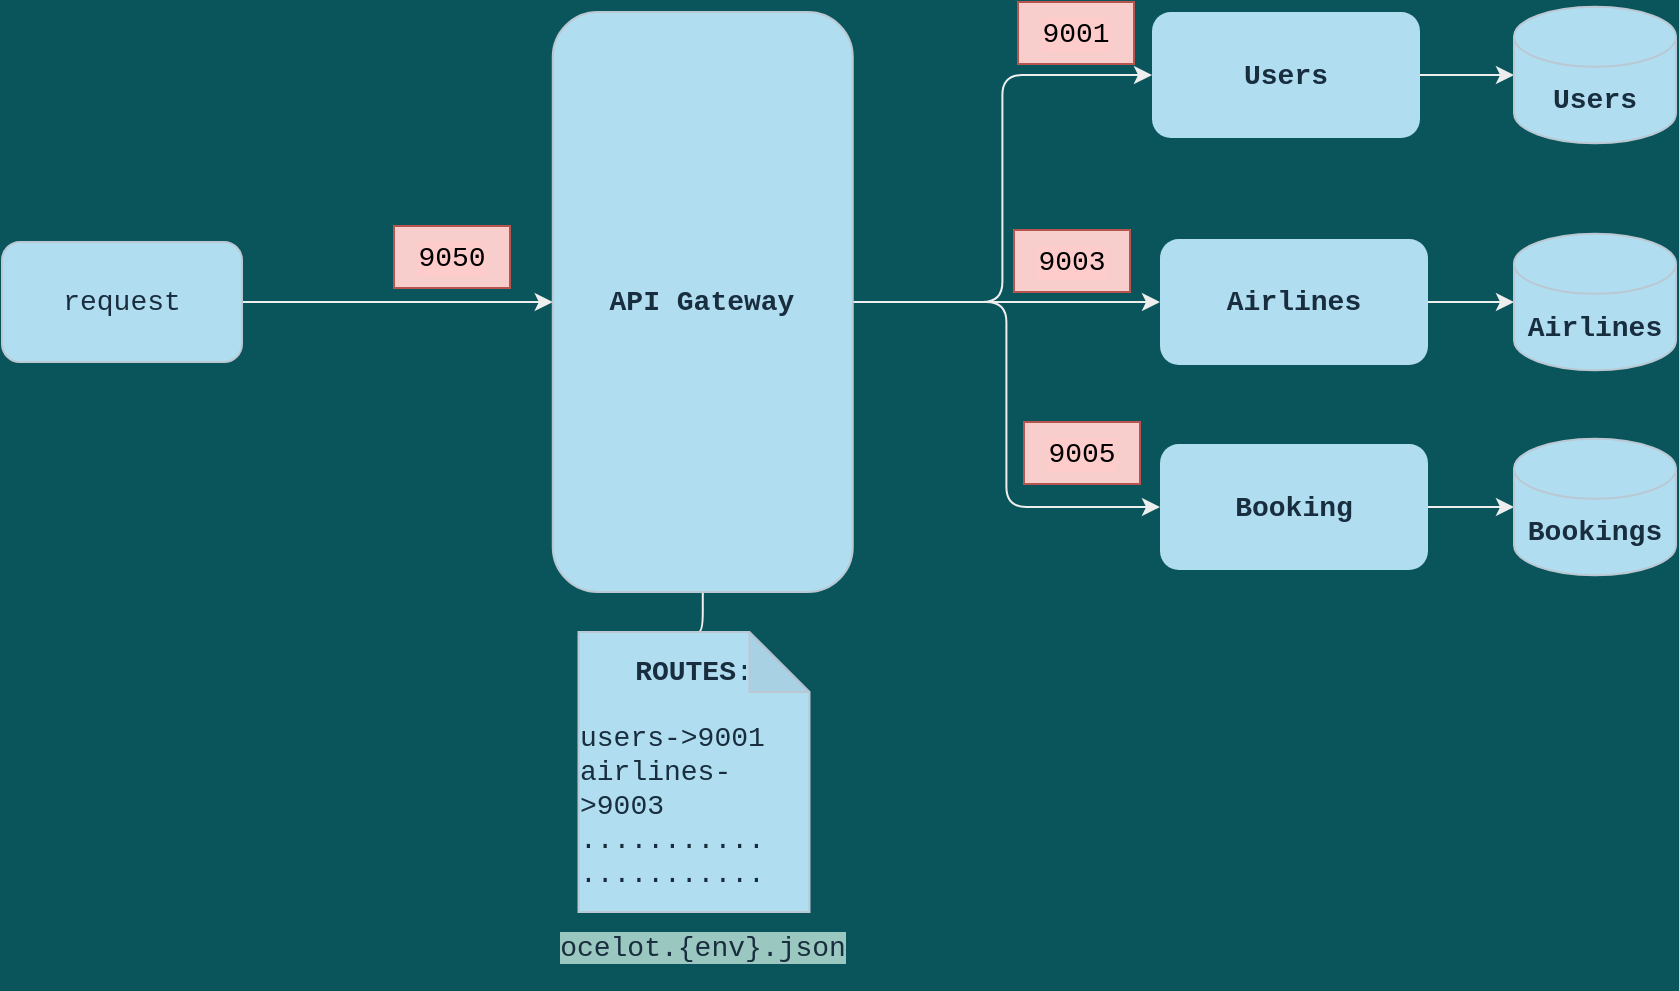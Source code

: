 <mxfile version="17.4.5" type="device"><diagram id="2ihp5YE9DPnHaeFiqa_3" name="Page-1"><mxGraphModel dx="958" dy="442" grid="0" gridSize="10" guides="1" tooltips="1" connect="1" arrows="1" fold="1" page="1" pageScale="1" pageWidth="1000" pageHeight="1000" background="#09555B" math="0" shadow="0"><root><mxCell id="0"/><mxCell id="1" parent="0"/><mxCell id="w35C1hRVI7y7F2OmpsHe-7" value="" style="edgeStyle=orthogonalEdgeStyle;rounded=1;orthogonalLoop=1;jettySize=auto;html=1;fontFamily=Courier New;fontSize=14;endArrow=none;endFill=0;labelBackgroundColor=#09555B;strokeColor=#EEEEEE;fontColor=#FFFFFF;" edge="1" parent="1" source="w35C1hRVI7y7F2OmpsHe-2" target="w35C1hRVI7y7F2OmpsHe-5"><mxGeometry relative="1" as="geometry"/></mxCell><mxCell id="w35C1hRVI7y7F2OmpsHe-12" style="edgeStyle=orthogonalEdgeStyle;curved=0;rounded=1;sketch=0;orthogonalLoop=1;jettySize=auto;html=1;entryX=0;entryY=0.5;entryDx=0;entryDy=0;fontColor=#FFFFFF;strokeColor=#EEEEEE;" edge="1" parent="1" source="w35C1hRVI7y7F2OmpsHe-2" target="w35C1hRVI7y7F2OmpsHe-9"><mxGeometry relative="1" as="geometry"/></mxCell><mxCell id="w35C1hRVI7y7F2OmpsHe-13" style="edgeStyle=orthogonalEdgeStyle;curved=0;rounded=1;sketch=0;orthogonalLoop=1;jettySize=auto;html=1;exitX=1;exitY=0.5;exitDx=0;exitDy=0;entryX=0;entryY=0.5;entryDx=0;entryDy=0;fontColor=#FFFFFF;strokeColor=#EEEEEE;" edge="1" parent="1" source="w35C1hRVI7y7F2OmpsHe-2" target="w35C1hRVI7y7F2OmpsHe-11"><mxGeometry relative="1" as="geometry"/></mxCell><mxCell id="w35C1hRVI7y7F2OmpsHe-16" style="edgeStyle=orthogonalEdgeStyle;curved=0;rounded=1;sketch=0;orthogonalLoop=1;jettySize=auto;html=1;entryX=0;entryY=0.5;entryDx=0;entryDy=0;fontColor=#FFFFFF;strokeColor=#EEEEEE;" edge="1" parent="1" source="w35C1hRVI7y7F2OmpsHe-2" target="w35C1hRVI7y7F2OmpsHe-15"><mxGeometry relative="1" as="geometry"/></mxCell><mxCell id="w35C1hRVI7y7F2OmpsHe-2" value="&lt;font face=&quot;Courier New&quot; style=&quot;font-size: 14px&quot;&gt;&lt;b&gt;API Gateway&lt;/b&gt;&lt;/font&gt;" style="rounded=1;whiteSpace=wrap;html=1;fillColor=#B1DDF0;strokeColor=#BAC8D3;fontColor=#182E3E;" vertex="1" parent="1"><mxGeometry x="324.38" y="70" width="150" height="290" as="geometry"/></mxCell><mxCell id="w35C1hRVI7y7F2OmpsHe-5" value="&lt;font face=&quot;Courier New&quot; style=&quot;font-size: 14px&quot;&gt;&lt;b&gt;ROUTES&lt;/b&gt;:&lt;br&gt;&lt;br&gt;&lt;div style=&quot;text-align: left&quot;&gt;&lt;span&gt;users-&amp;gt;9001&lt;/span&gt;&lt;/div&gt;&lt;div style=&quot;text-align: left&quot;&gt;&lt;span&gt;airlines-&amp;gt;9003&lt;/span&gt;&lt;/div&gt;&lt;div style=&quot;text-align: left&quot;&gt;&lt;span&gt;...........&lt;/span&gt;&lt;/div&gt;&lt;div style=&quot;text-align: left&quot;&gt;&lt;span&gt;...........&lt;/span&gt;&lt;/div&gt;&lt;/font&gt;" style="shape=note;whiteSpace=wrap;html=1;backgroundOutline=1;darkOpacity=0.05;fillColor=#B1DDF0;strokeColor=#BAC8D3;fontColor=#182E3E;rounded=1;" vertex="1" parent="1"><mxGeometry x="337.25" y="380" width="115.5" height="140" as="geometry"/></mxCell><mxCell id="w35C1hRVI7y7F2OmpsHe-6" value="&lt;p&gt;&lt;font style=&quot;font-size: 14px ; background-color: rgb(154 , 199 , 191)&quot; face=&quot;Courier New&quot;&gt;ocelot.{env}.json&lt;/font&gt;&lt;/p&gt;" style="text;html=1;strokeColor=none;fillColor=none;align=center;verticalAlign=middle;whiteSpace=wrap;rounded=1;fontColor=#182E3E;" vertex="1" parent="1"><mxGeometry x="320" y="523" width="158.75" height="30" as="geometry"/></mxCell><mxCell id="w35C1hRVI7y7F2OmpsHe-45" style="edgeStyle=orthogonalEdgeStyle;curved=0;rounded=1;sketch=0;orthogonalLoop=1;jettySize=auto;html=1;entryX=0;entryY=0.5;entryDx=0;entryDy=0;entryPerimeter=0;fontFamily=Courier New;fontSize=14;fontColor=#FFFFFF;strokeColor=#EEEEEE;" edge="1" parent="1" source="w35C1hRVI7y7F2OmpsHe-9" target="w35C1hRVI7y7F2OmpsHe-42"><mxGeometry relative="1" as="geometry"/></mxCell><mxCell id="w35C1hRVI7y7F2OmpsHe-9" value="&lt;font face=&quot;Courier New&quot; style=&quot;font-size: 14px&quot;&gt;&lt;b&gt;Users&lt;/b&gt;&lt;/font&gt;" style="rounded=1;whiteSpace=wrap;html=1;fillColor=#B1DDF0;strokeColor=none;fontColor=#182E3E;" vertex="1" parent="1"><mxGeometry x="624" y="70" width="134" height="63" as="geometry"/></mxCell><mxCell id="w35C1hRVI7y7F2OmpsHe-53" style="edgeStyle=orthogonalEdgeStyle;curved=0;rounded=1;sketch=0;orthogonalLoop=1;jettySize=auto;html=1;fontFamily=Courier New;fontSize=14;fontColor=#FFFFFF;strokeColor=#EEEEEE;" edge="1" parent="1" source="w35C1hRVI7y7F2OmpsHe-11" target="w35C1hRVI7y7F2OmpsHe-52"><mxGeometry relative="1" as="geometry"/></mxCell><mxCell id="w35C1hRVI7y7F2OmpsHe-11" value="&lt;font face=&quot;Courier New&quot; style=&quot;font-size: 14px&quot;&gt;&lt;b&gt;Airlines&lt;/b&gt;&lt;/font&gt;" style="rounded=1;whiteSpace=wrap;html=1;fillColor=#B1DDF0;strokeColor=none;fontColor=#182E3E;" vertex="1" parent="1"><mxGeometry x="628" y="183.5" width="134" height="63" as="geometry"/></mxCell><mxCell id="w35C1hRVI7y7F2OmpsHe-54" style="edgeStyle=orthogonalEdgeStyle;curved=0;rounded=1;sketch=0;orthogonalLoop=1;jettySize=auto;html=1;entryX=0;entryY=0.5;entryDx=0;entryDy=0;entryPerimeter=0;fontFamily=Courier New;fontSize=14;fontColor=#FFFFFF;strokeColor=#EEEEEE;" edge="1" parent="1" source="w35C1hRVI7y7F2OmpsHe-15" target="w35C1hRVI7y7F2OmpsHe-51"><mxGeometry relative="1" as="geometry"/></mxCell><mxCell id="w35C1hRVI7y7F2OmpsHe-15" value="&lt;font face=&quot;Courier New&quot; style=&quot;font-size: 14px&quot;&gt;&lt;b&gt;Booking&lt;/b&gt;&lt;/font&gt;" style="rounded=1;whiteSpace=wrap;html=1;fillColor=#B1DDF0;strokeColor=none;fontColor=#182E3E;" vertex="1" parent="1"><mxGeometry x="628" y="286" width="134" height="63" as="geometry"/></mxCell><mxCell id="w35C1hRVI7y7F2OmpsHe-18" value="9003" style="rounded=0;whiteSpace=wrap;html=1;labelBackgroundColor=#FFCCCC;sketch=0;fontFamily=Courier New;fontSize=14;strokeColor=#b85450;fillColor=#f8cecc;" vertex="1" parent="1"><mxGeometry x="555" y="179" width="58" height="31" as="geometry"/></mxCell><mxCell id="w35C1hRVI7y7F2OmpsHe-19" value="9001" style="rounded=0;whiteSpace=wrap;html=1;labelBackgroundColor=#FFCCCC;sketch=0;fontFamily=Courier New;fontSize=14;strokeColor=#b85450;fillColor=#f8cecc;" vertex="1" parent="1"><mxGeometry x="557" y="65" width="58" height="31" as="geometry"/></mxCell><mxCell id="w35C1hRVI7y7F2OmpsHe-22" value="9050" style="rounded=0;whiteSpace=wrap;html=1;labelBackgroundColor=#FFCCCC;sketch=0;fontFamily=Courier New;fontSize=14;strokeColor=#b85450;fillColor=#f8cecc;" vertex="1" parent="1"><mxGeometry x="245" y="177" width="58" height="31" as="geometry"/></mxCell><mxCell id="w35C1hRVI7y7F2OmpsHe-27" style="edgeStyle=orthogonalEdgeStyle;curved=0;rounded=1;sketch=0;orthogonalLoop=1;jettySize=auto;html=1;exitX=1;exitY=0.5;exitDx=0;exitDy=0;entryX=0;entryY=0.5;entryDx=0;entryDy=0;fontFamily=Courier New;fontSize=14;fontColor=#FFFFFF;strokeColor=#EEEEEE;" edge="1" parent="1" source="w35C1hRVI7y7F2OmpsHe-26" target="w35C1hRVI7y7F2OmpsHe-2"><mxGeometry relative="1" as="geometry"/></mxCell><mxCell id="w35C1hRVI7y7F2OmpsHe-26" value="request" style="rounded=1;whiteSpace=wrap;html=1;labelBackgroundColor=none;sketch=0;fontFamily=Courier New;fontSize=14;fontColor=#182E3E;strokeColor=#BAC8D3;fillColor=#B1DDF0;" vertex="1" parent="1"><mxGeometry x="49" y="185" width="120" height="60" as="geometry"/></mxCell><mxCell id="w35C1hRVI7y7F2OmpsHe-28" value="9005" style="rounded=0;whiteSpace=wrap;html=1;labelBackgroundColor=#FFCCCC;sketch=0;fontFamily=Courier New;fontSize=14;strokeColor=#b85450;fillColor=#f8cecc;" vertex="1" parent="1"><mxGeometry x="560" y="275" width="58" height="31" as="geometry"/></mxCell><mxCell id="w35C1hRVI7y7F2OmpsHe-42" value="&lt;b&gt;Users&lt;/b&gt;" style="shape=cylinder3;whiteSpace=wrap;html=1;boundedLbl=1;backgroundOutline=1;size=15;rounded=1;labelBackgroundColor=none;sketch=0;fontFamily=Courier New;fontSize=14;fontColor=#182E3E;strokeColor=#BAC8D3;fillColor=#B1DDF0;" vertex="1" parent="1"><mxGeometry x="805" y="67.38" width="81" height="68.25" as="geometry"/></mxCell><mxCell id="w35C1hRVI7y7F2OmpsHe-51" value="&lt;b&gt;Bookings&lt;/b&gt;" style="shape=cylinder3;whiteSpace=wrap;html=1;boundedLbl=1;backgroundOutline=1;size=15;rounded=1;labelBackgroundColor=none;sketch=0;fontFamily=Courier New;fontSize=14;fontColor=#182E3E;strokeColor=#BAC8D3;fillColor=#B1DDF0;" vertex="1" parent="1"><mxGeometry x="805" y="283.38" width="81" height="68.25" as="geometry"/></mxCell><mxCell id="w35C1hRVI7y7F2OmpsHe-52" value="&lt;b&gt;Airlines&lt;/b&gt;" style="shape=cylinder3;whiteSpace=wrap;html=1;boundedLbl=1;backgroundOutline=1;size=15;rounded=1;labelBackgroundColor=none;sketch=0;fontFamily=Courier New;fontSize=14;fontColor=#182E3E;strokeColor=#BAC8D3;fillColor=#B1DDF0;" vertex="1" parent="1"><mxGeometry x="805" y="180.88" width="81" height="68.25" as="geometry"/></mxCell></root></mxGraphModel></diagram></mxfile>
